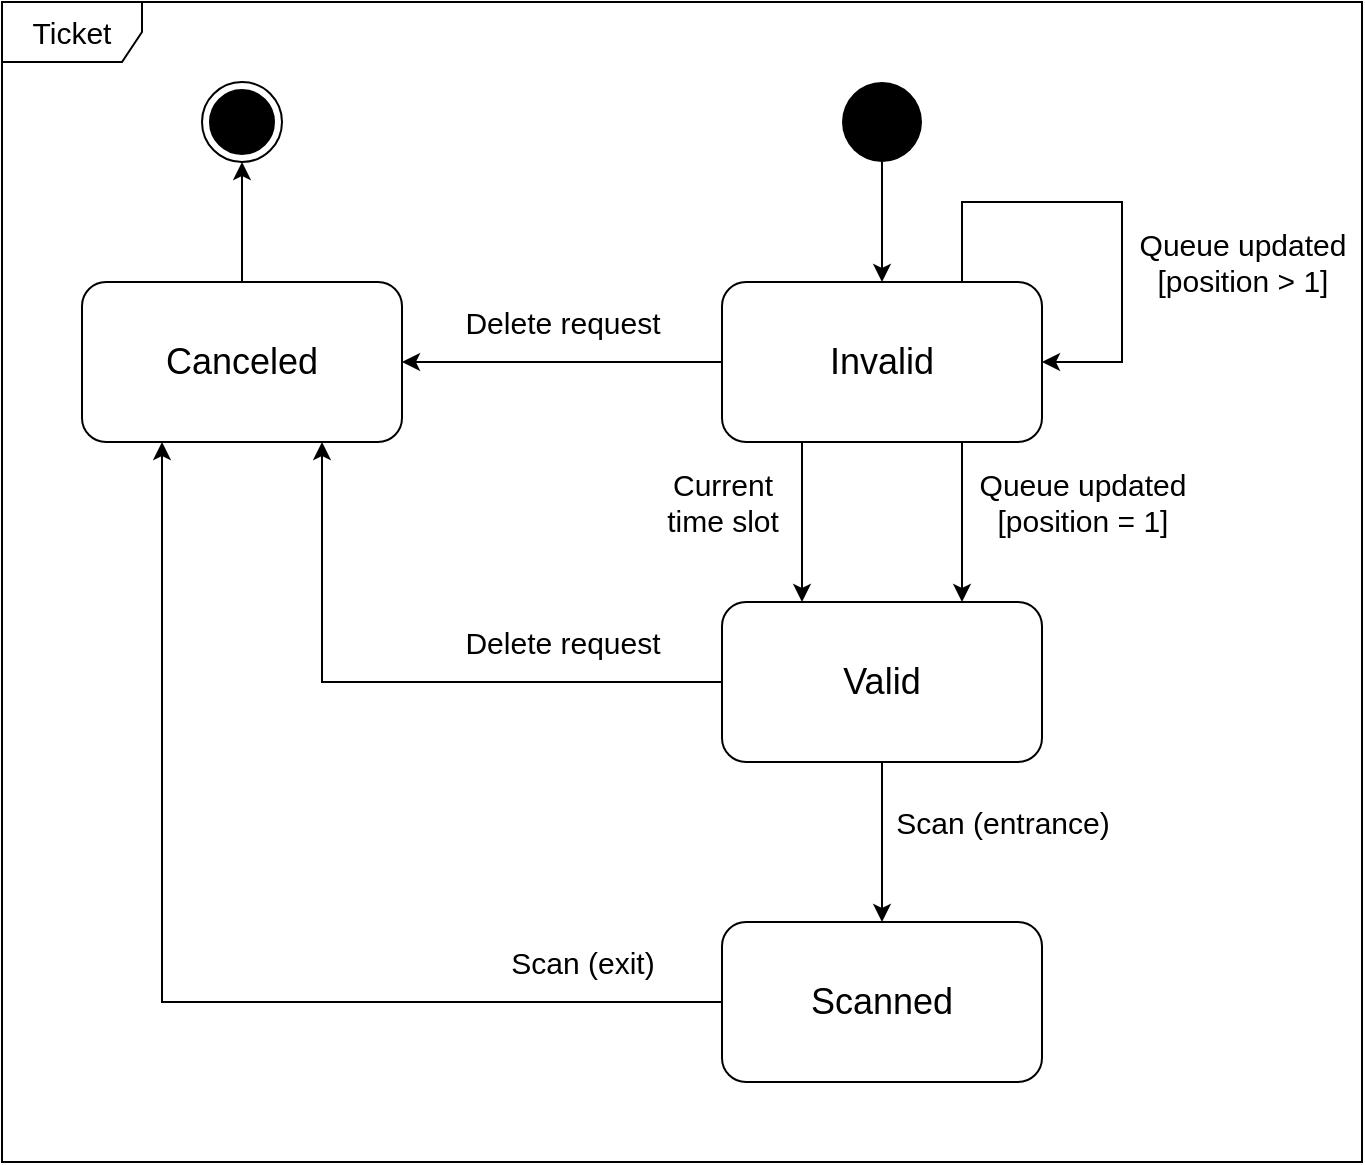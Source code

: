 <mxfile version="13.10.9" type="device"><diagram id="IXnVNzJX5E7nZKnBlZjk" name="Page-1"><mxGraphModel dx="830" dy="586" grid="1" gridSize="10" guides="1" tooltips="1" connect="1" arrows="1" fold="1" page="1" pageScale="1" pageWidth="827" pageHeight="1169" math="0" shadow="0"><root><mxCell id="0"/><mxCell id="1" parent="0"/><mxCell id="Xj43gNKZELaKNHtVGFZf-21" value="Ticket" style="shape=umlFrame;whiteSpace=wrap;html=1;fontSize=15;width=70;height=30;" parent="1" vertex="1"><mxGeometry x="80" y="60" width="680" height="580" as="geometry"/></mxCell><mxCell id="Xj43gNKZELaKNHtVGFZf-10" style="edgeStyle=orthogonalEdgeStyle;rounded=0;orthogonalLoop=1;jettySize=auto;html=1;exitX=0.5;exitY=1;exitDx=0;exitDy=0;entryX=0.5;entryY=0;entryDx=0;entryDy=0;" parent="1" source="Xj43gNKZELaKNHtVGFZf-1" target="Xj43gNKZELaKNHtVGFZf-2" edge="1"><mxGeometry relative="1" as="geometry"/></mxCell><mxCell id="Xj43gNKZELaKNHtVGFZf-1" value="" style="ellipse;fillColor=#000000;strokeColor=none;fontSize=15;" parent="1" vertex="1"><mxGeometry x="500" y="100" width="40" height="40" as="geometry"/></mxCell><mxCell id="Xj43gNKZELaKNHtVGFZf-6" style="edgeStyle=orthogonalEdgeStyle;rounded=0;orthogonalLoop=1;jettySize=auto;html=1;exitX=0;exitY=0.5;exitDx=0;exitDy=0;entryX=1;entryY=0.5;entryDx=0;entryDy=0;" parent="1" source="Xj43gNKZELaKNHtVGFZf-2" target="Xj43gNKZELaKNHtVGFZf-5" edge="1"><mxGeometry relative="1" as="geometry"/></mxCell><mxCell id="Xj43gNKZELaKNHtVGFZf-20" value="Delete request" style="edgeLabel;html=1;align=center;verticalAlign=middle;resizable=0;points=[];fontSize=15;" parent="Xj43gNKZELaKNHtVGFZf-6" vertex="1" connectable="0"><mxGeometry x="-0.325" relative="1" as="geometry"><mxPoint x="-26" y="-20" as="offset"/></mxGeometry></mxCell><mxCell id="Xj43gNKZELaKNHtVGFZf-9" style="edgeStyle=orthogonalEdgeStyle;rounded=0;orthogonalLoop=1;jettySize=auto;html=1;exitX=0.25;exitY=1;exitDx=0;exitDy=0;entryX=0.25;entryY=0;entryDx=0;entryDy=0;" parent="1" source="Xj43gNKZELaKNHtVGFZf-2" target="Xj43gNKZELaKNHtVGFZf-3" edge="1"><mxGeometry relative="1" as="geometry"/></mxCell><mxCell id="Xj43gNKZELaKNHtVGFZf-19" value="Current&lt;br&gt;time slot" style="edgeLabel;html=1;align=center;verticalAlign=middle;resizable=0;points=[];fontSize=15;" parent="Xj43gNKZELaKNHtVGFZf-9" vertex="1" connectable="0"><mxGeometry x="-0.325" y="-3" relative="1" as="geometry"><mxPoint x="-37" y="3" as="offset"/></mxGeometry></mxCell><mxCell id="Xj43gNKZELaKNHtVGFZf-14" style="edgeStyle=orthogonalEdgeStyle;rounded=0;orthogonalLoop=1;jettySize=auto;html=1;exitX=0.75;exitY=1;exitDx=0;exitDy=0;entryX=0.75;entryY=0;entryDx=0;entryDy=0;" parent="1" source="Xj43gNKZELaKNHtVGFZf-2" target="Xj43gNKZELaKNHtVGFZf-3" edge="1"><mxGeometry relative="1" as="geometry"/></mxCell><mxCell id="Xj43gNKZELaKNHtVGFZf-17" value="Queue updated&lt;br style=&quot;font-size: 15px;&quot;&gt;[position = 1]" style="edgeLabel;html=1;align=center;verticalAlign=middle;resizable=0;points=[];fontSize=15;" parent="Xj43gNKZELaKNHtVGFZf-14" vertex="1" connectable="0"><mxGeometry x="-0.425" y="2" relative="1" as="geometry"><mxPoint x="58" y="7" as="offset"/></mxGeometry></mxCell><mxCell id="Xj43gNKZELaKNHtVGFZf-2" value="Invalid" style="rounded=1;whiteSpace=wrap;html=1;fontSize=18;" parent="1" vertex="1"><mxGeometry x="440" y="200" width="160" height="80" as="geometry"/></mxCell><mxCell id="Xj43gNKZELaKNHtVGFZf-8" style="edgeStyle=orthogonalEdgeStyle;rounded=0;orthogonalLoop=1;jettySize=auto;html=1;exitX=0.5;exitY=1;exitDx=0;exitDy=0;entryX=0.5;entryY=0;entryDx=0;entryDy=0;" parent="1" source="Xj43gNKZELaKNHtVGFZf-3" target="Xj43gNKZELaKNHtVGFZf-4" edge="1"><mxGeometry relative="1" as="geometry"/></mxCell><mxCell id="Xj43gNKZELaKNHtVGFZf-16" value="Scan (entrance)" style="edgeLabel;html=1;align=center;verticalAlign=middle;resizable=0;points=[];fontSize=15;" parent="Xj43gNKZELaKNHtVGFZf-8" vertex="1" connectable="0"><mxGeometry x="-0.107" y="5" relative="1" as="geometry"><mxPoint x="55" y="-6.0" as="offset"/></mxGeometry></mxCell><mxCell id="7UFHk8ad0VItTBoXw75f-3" style="edgeStyle=orthogonalEdgeStyle;rounded=0;orthogonalLoop=1;jettySize=auto;html=1;exitX=0;exitY=0.5;exitDx=0;exitDy=0;entryX=0.75;entryY=1;entryDx=0;entryDy=0;" edge="1" parent="1" source="Xj43gNKZELaKNHtVGFZf-3" target="Xj43gNKZELaKNHtVGFZf-5"><mxGeometry relative="1" as="geometry"/></mxCell><mxCell id="Xj43gNKZELaKNHtVGFZf-3" value="Valid" style="rounded=1;whiteSpace=wrap;html=1;fontSize=18;" parent="1" vertex="1"><mxGeometry x="440" y="360" width="160" height="80" as="geometry"/></mxCell><mxCell id="Xj43gNKZELaKNHtVGFZf-7" style="edgeStyle=orthogonalEdgeStyle;rounded=0;orthogonalLoop=1;jettySize=auto;html=1;exitX=0;exitY=0.5;exitDx=0;exitDy=0;entryX=0.25;entryY=1;entryDx=0;entryDy=0;" parent="1" source="Xj43gNKZELaKNHtVGFZf-4" target="Xj43gNKZELaKNHtVGFZf-5" edge="1"><mxGeometry relative="1" as="geometry"><Array as="points"><mxPoint x="160" y="560"/></Array></mxGeometry></mxCell><mxCell id="Xj43gNKZELaKNHtVGFZf-15" value="Scan (exit)" style="edgeLabel;html=1;align=center;verticalAlign=middle;resizable=0;points=[];fontSize=15;" parent="Xj43gNKZELaKNHtVGFZf-7" vertex="1" connectable="0"><mxGeometry x="0.433" y="2" relative="1" as="geometry"><mxPoint x="212" y="101" as="offset"/></mxGeometry></mxCell><mxCell id="Xj43gNKZELaKNHtVGFZf-4" value="Scanned" style="rounded=1;whiteSpace=wrap;html=1;fontSize=18;" parent="1" vertex="1"><mxGeometry x="440" y="520" width="160" height="80" as="geometry"/></mxCell><mxCell id="Xj43gNKZELaKNHtVGFZf-12" style="edgeStyle=orthogonalEdgeStyle;rounded=0;orthogonalLoop=1;jettySize=auto;html=1;exitX=0.5;exitY=0;exitDx=0;exitDy=0;" parent="1" source="Xj43gNKZELaKNHtVGFZf-5" target="Xj43gNKZELaKNHtVGFZf-11" edge="1"><mxGeometry relative="1" as="geometry"/></mxCell><mxCell id="Xj43gNKZELaKNHtVGFZf-5" value="Canceled" style="rounded=1;whiteSpace=wrap;html=1;fontSize=18;" parent="1" vertex="1"><mxGeometry x="120" y="200" width="160" height="80" as="geometry"/></mxCell><mxCell id="Xj43gNKZELaKNHtVGFZf-11" value="" style="ellipse;html=1;shape=endState;fillColor=#000000;strokeColor=#000000;" parent="1" vertex="1"><mxGeometry x="180" y="100" width="40" height="40" as="geometry"/></mxCell><mxCell id="Xj43gNKZELaKNHtVGFZf-13" style="edgeStyle=orthogonalEdgeStyle;rounded=0;orthogonalLoop=1;jettySize=auto;html=1;exitX=0.75;exitY=0;exitDx=0;exitDy=0;entryX=1;entryY=0.5;entryDx=0;entryDy=0;" parent="1" source="Xj43gNKZELaKNHtVGFZf-2" target="Xj43gNKZELaKNHtVGFZf-2" edge="1"><mxGeometry relative="1" as="geometry"><Array as="points"><mxPoint x="560" y="160"/><mxPoint x="640" y="160"/><mxPoint x="640" y="240"/></Array></mxGeometry></mxCell><mxCell id="Xj43gNKZELaKNHtVGFZf-18" value="Queue updated&lt;br style=&quot;font-size: 15px;&quot;&gt;[position &amp;gt; 1]" style="edgeLabel;html=1;align=center;verticalAlign=middle;resizable=0;points=[];fontSize=15;" parent="Xj43gNKZELaKNHtVGFZf-13" vertex="1" connectable="0"><mxGeometry x="0.175" y="1" relative="1" as="geometry"><mxPoint x="59" y="9" as="offset"/></mxGeometry></mxCell><mxCell id="7UFHk8ad0VItTBoXw75f-4" value="Delete request" style="edgeLabel;html=1;align=center;verticalAlign=middle;resizable=0;points=[];fontSize=15;" vertex="1" connectable="0" parent="1"><mxGeometry x="360" y="380" as="geometry"/></mxCell></root></mxGraphModel></diagram></mxfile>